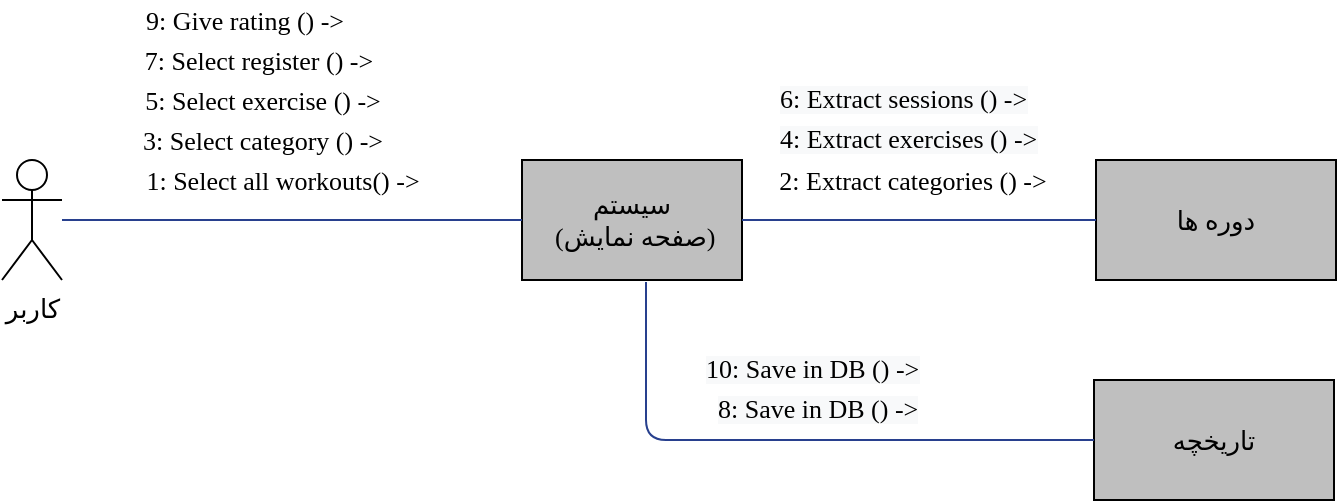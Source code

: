 <mxfile version="14.8.2" type="github">
  <diagram id="3rxcRG7_KeM766j_jDJI" name="Page-1">
    <mxGraphModel dx="782" dy="436" grid="1" gridSize="10" guides="1" tooltips="1" connect="1" arrows="1" fold="1" page="1" pageScale="1" pageWidth="850" pageHeight="1100" math="0" shadow="0">
      <root>
        <mxCell id="0" />
        <mxCell id="1" parent="0" />
        <mxCell id="IZPJPcY7To4VbOwBgczM-1" value="&lt;font face=&quot;B Zar&quot; style=&quot;font-size: 13px&quot;&gt;کاربر&lt;/font&gt;" style="shape=umlActor;verticalLabelPosition=bottom;verticalAlign=top;html=1;outlineConnect=0;" parent="1" vertex="1">
          <mxGeometry x="110" y="170" width="30" height="60" as="geometry" />
        </mxCell>
        <mxCell id="IZPJPcY7To4VbOwBgczM-2" value="&lt;font face=&quot;B Zar&quot; style=&quot;font-size: 13px&quot;&gt;سیستم&lt;br&gt;&amp;nbsp;(صفحه نمایش)&lt;/font&gt;" style="rounded=0;whiteSpace=wrap;html=1;fillColor=#BFBFBF;" parent="1" vertex="1">
          <mxGeometry x="370" y="170" width="110" height="60" as="geometry" />
        </mxCell>
        <mxCell id="IZPJPcY7To4VbOwBgczM-3" value="&lt;font style=&quot;font-size: 13px&quot; face=&quot;B Zar&quot;&gt;دوره ها&lt;/font&gt;" style="rounded=0;whiteSpace=wrap;html=1;fillColor=#BFBFBF;" parent="1" vertex="1">
          <mxGeometry x="657" y="170" width="120" height="60" as="geometry" />
        </mxCell>
        <mxCell id="IZPJPcY7To4VbOwBgczM-4" value="" style="endArrow=none;html=1;strokeColor=#28408E;" parent="1" edge="1">
          <mxGeometry width="50" height="50" relative="1" as="geometry">
            <mxPoint x="140" y="200" as="sourcePoint" />
            <mxPoint x="370" y="200" as="targetPoint" />
          </mxGeometry>
        </mxCell>
        <mxCell id="IZPJPcY7To4VbOwBgczM-6" value="&lt;font face=&quot;Times New Roman&quot; style=&quot;font-size: 13px&quot;&gt;1: Select all workouts() -&amp;gt;&lt;/font&gt;" style="text;html=1;align=center;verticalAlign=middle;resizable=0;points=[];autosize=1;" parent="1" vertex="1">
          <mxGeometry x="175" y="170" width="150" height="20" as="geometry" />
        </mxCell>
        <mxCell id="IZPJPcY7To4VbOwBgczM-7" value="&lt;font face=&quot;Times New Roman&quot; style=&quot;font-size: 13px&quot;&gt;3: Select category () -&amp;gt;&lt;/font&gt;" style="text;html=1;align=center;verticalAlign=middle;resizable=0;points=[];autosize=1;" parent="1" vertex="1">
          <mxGeometry x="170" y="150" width="140" height="20" as="geometry" />
        </mxCell>
        <mxCell id="IZPJPcY7To4VbOwBgczM-8" value="&lt;font face=&quot;Times New Roman&quot; style=&quot;font-size: 13px&quot;&gt;5: Select exercise () -&amp;gt;&lt;/font&gt;" style="text;html=1;align=center;verticalAlign=middle;resizable=0;points=[];autosize=1;" parent="1" vertex="1">
          <mxGeometry x="175" y="130" width="130" height="20" as="geometry" />
        </mxCell>
        <mxCell id="IZPJPcY7To4VbOwBgczM-12" value="&lt;font face=&quot;Times New Roman&quot; style=&quot;font-size: 13px&quot;&gt;2: Extract categories () -&amp;gt;&lt;/font&gt;" style="text;html=1;align=center;verticalAlign=middle;resizable=0;points=[];autosize=1;rotation=0;" parent="1" vertex="1">
          <mxGeometry x="490" y="170" width="150" height="20" as="geometry" />
        </mxCell>
        <mxCell id="IZPJPcY7To4VbOwBgczM-13" value="" style="endArrow=none;html=1;exitX=0;exitY=0.5;exitDx=0;exitDy=0;entryX=1;entryY=0.5;entryDx=0;entryDy=0;strokeColor=#28408E;" parent="1" source="IZPJPcY7To4VbOwBgczM-3" target="IZPJPcY7To4VbOwBgczM-2" edge="1">
          <mxGeometry width="50" height="50" relative="1" as="geometry">
            <mxPoint x="320" y="270" as="sourcePoint" />
            <mxPoint x="370" y="220" as="targetPoint" />
          </mxGeometry>
        </mxCell>
        <mxCell id="IZPJPcY7To4VbOwBgczM-16" value="&lt;span style=&quot;color: rgb(0 , 0 , 0) ; font-style: normal ; font-weight: normal ; letter-spacing: normal ; text-align: center ; text-indent: 0px ; text-transform: none ; word-spacing: 0px ; background-color: rgb(248 , 249 , 250) ; text-decoration: none ; display: inline ; float: none&quot;&gt;&lt;font face=&quot;Times New Roman&quot; style=&quot;font-size: 13px&quot;&gt;4: Extract exercises () -&amp;gt;&lt;/font&gt;&lt;/span&gt;" style="text;whiteSpace=wrap;html=1;rotation=0;" parent="1" vertex="1">
          <mxGeometry x="497" y="145" width="160" height="30" as="geometry" />
        </mxCell>
        <mxCell id="IZPJPcY7To4VbOwBgczM-17" value="&lt;font face=&quot;Times New Roman&quot; style=&quot;font-size: 13px&quot;&gt;7: Select register () -&amp;gt;&lt;/font&gt;" style="text;html=1;align=center;verticalAlign=middle;resizable=0;points=[];autosize=1;" parent="1" vertex="1">
          <mxGeometry x="173" y="110" width="130" height="20" as="geometry" />
        </mxCell>
        <mxCell id="IZPJPcY7To4VbOwBgczM-18" value="&lt;span style=&quot;color: rgb(0 , 0 , 0) ; font-style: normal ; font-weight: normal ; letter-spacing: normal ; text-align: center ; text-indent: 0px ; text-transform: none ; word-spacing: 0px ; background-color: rgb(248 , 249 , 250) ; text-decoration: none ; display: inline ; float: none&quot;&gt;&lt;font style=&quot;font-size: 13px&quot; face=&quot;Times New Roman&quot;&gt;8: Save in DB () -&amp;gt;&lt;/font&gt;&lt;/span&gt;" style="text;whiteSpace=wrap;html=1;rotation=0;" parent="1" vertex="1">
          <mxGeometry x="466" y="280" width="170" height="30" as="geometry" />
        </mxCell>
        <mxCell id="zoFUiw46XJQW-G4aNhdD-4" value="&lt;font style=&quot;font-size: 13px&quot; face=&quot;B Zar&quot;&gt;تاریخچه&lt;/font&gt;" style="rounded=0;whiteSpace=wrap;html=1;fillColor=#BFBFBF;" parent="1" vertex="1">
          <mxGeometry x="656" y="280" width="120" height="60" as="geometry" />
        </mxCell>
        <mxCell id="zoFUiw46XJQW-G4aNhdD-5" value="" style="endArrow=none;html=1;exitX=0;exitY=0.5;exitDx=0;exitDy=0;strokeColor=#28408E;" parent="1" source="zoFUiw46XJQW-G4aNhdD-4" edge="1">
          <mxGeometry width="50" height="50" relative="1" as="geometry">
            <mxPoint x="230" y="400" as="sourcePoint" />
            <mxPoint x="432" y="231" as="targetPoint" />
            <Array as="points">
              <mxPoint x="432" y="310" />
            </Array>
          </mxGeometry>
        </mxCell>
        <mxCell id="zoFUiw46XJQW-G4aNhdD-6" value="&lt;span style=&quot;color: rgb(0 , 0 , 0) ; font-style: normal ; font-weight: normal ; letter-spacing: normal ; text-align: center ; text-indent: 0px ; text-transform: none ; word-spacing: 0px ; background-color: rgb(248 , 249 , 250) ; text-decoration: none ; display: inline ; float: none&quot;&gt;&lt;font face=&quot;Times New Roman&quot; style=&quot;font-size: 13px&quot;&gt;6: Extract sessions () -&amp;gt;&lt;/font&gt;&lt;/span&gt;" style="text;whiteSpace=wrap;html=1;rotation=0;" parent="1" vertex="1">
          <mxGeometry x="497" y="125" width="160" height="30" as="geometry" />
        </mxCell>
        <mxCell id="zoFUiw46XJQW-G4aNhdD-7" value="&lt;font face=&quot;Times New Roman&quot; style=&quot;font-size: 13px&quot;&gt;9: Give rating () -&amp;gt;&lt;/font&gt;" style="text;html=1;align=center;verticalAlign=middle;resizable=0;points=[];autosize=1;" parent="1" vertex="1">
          <mxGeometry x="176" y="90" width="110" height="20" as="geometry" />
        </mxCell>
        <mxCell id="zoFUiw46XJQW-G4aNhdD-10" value="&lt;span style=&quot;color: rgb(0 , 0 , 0) ; font-style: normal ; font-weight: normal ; letter-spacing: normal ; text-align: center ; text-indent: 0px ; text-transform: none ; word-spacing: 0px ; background-color: rgb(248 , 249 , 250) ; text-decoration: none ; display: inline ; float: none&quot;&gt;&lt;font face=&quot;Times New Roman&quot; style=&quot;font-size: 13px&quot;&gt;10: Save in DB () -&amp;gt;&lt;/font&gt;&lt;/span&gt;" style="text;whiteSpace=wrap;html=1;rotation=0;" parent="1" vertex="1">
          <mxGeometry x="460" y="260" width="170" height="30" as="geometry" />
        </mxCell>
      </root>
    </mxGraphModel>
  </diagram>
</mxfile>
